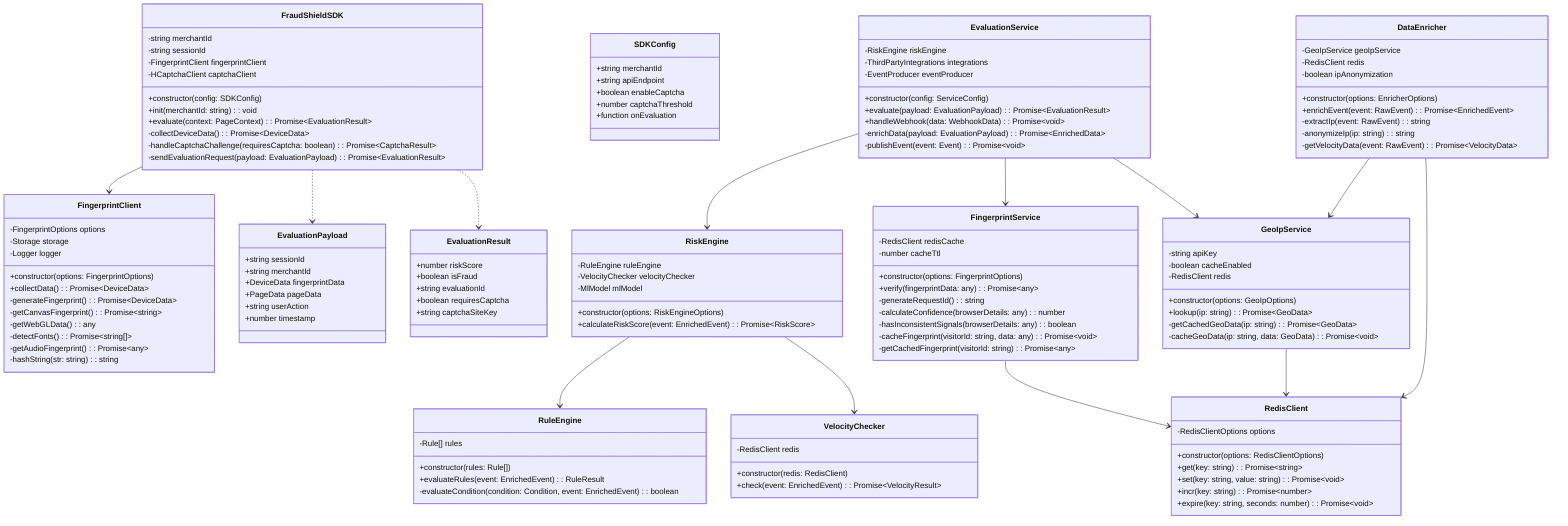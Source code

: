 classDiagram
    class FraudShieldSDK {
        -string merchantId
        -string sessionId
        -FingerprintClient fingerprintClient
        -HCaptchaClient captchaClient
        +constructor(config: SDKConfig)
        +init(merchantId: string): void
        +evaluate(context: PageContext): Promise~EvaluationResult~
        -collectDeviceData(): Promise~DeviceData~
        -handleCaptchaChallenge(requiresCaptcha: boolean): Promise~CaptchaResult~
        -sendEvaluationRequest(payload: EvaluationPayload): Promise~EvaluationResult~
    }
    
    class FingerprintClient {
        -FingerprintOptions options
        -Storage storage
        -Logger logger
        +constructor(options: FingerprintOptions)
        +collectData(): Promise~DeviceData~
        -generateFingerprint(): Promise~DeviceData~
        -getCanvasFingerprint(): Promise~string~
        -getWebGLData(): any
        -detectFonts(): Promise~string[]~
        -getAudioFingerprint(): Promise~any~
        -hashString(str: string): string
    }
    
    class SDKConfig {
        +string merchantId
        +string apiEndpoint
        +boolean enableCaptcha
        +number captchaThreshold
        +function onEvaluation
    }
    
    class EvaluationPayload {
        +string sessionId
        +string merchantId
        +DeviceData fingerprintData
        +PageData pageData
        +string userAction
        +number timestamp
    }
    
    class EvaluationResult {
        +number riskScore
        +boolean isFraud
        +string evaluationId
        +boolean requiresCaptcha
        +string captchaSiteKey
    }
    
    class EvaluationService {
        -RiskEngine riskEngine
        -ThirdPartyIntegrations integrations
        -EventProducer eventProducer
        +constructor(config: ServiceConfig)
        +evaluate(payload: EvaluationPayload): Promise~EvaluationResult~
        +handleWebhook(data: WebhookData): Promise~void~
        -enrichData(payload: EvaluationPayload): Promise~EnrichedData~
        -publishEvent(event: Event): Promise~void~
    }
    
    class FingerprintService {
        -RedisClient redisCache
        -number cacheTtl
        +constructor(options: FingerprintOptions)
        +verify(fingerprintData: any): Promise~any~
        -generateRequestId(): string
        -calculateConfidence(browserDetails: any): number
        -hasInconsistentSignals(browserDetails: any): boolean
        -cacheFingerprint(visitorId: string, data: any): Promise~void~
        -getCachedFingerprint(visitorId: string): Promise~any~
    }
    
    class RiskEngine {
        -RuleEngine ruleEngine
        -VelocityChecker velocityChecker
        -MlModel mlModel
        +constructor(options: RiskEngineOptions)
        +calculateRiskScore(event: EnrichedEvent): Promise~RiskScore~
    }
    
    class RuleEngine {
        -Rule[] rules
        +constructor(rules: Rule[])
        +evaluateRules(event: EnrichedEvent): RuleResult
        -evaluateCondition(condition: Condition, event: EnrichedEvent): boolean
    }
    
    class VelocityChecker {
        -RedisClient redis
        +constructor(redis: RedisClient)
        +check(event: EnrichedEvent): Promise~VelocityResult~
    }
    
    class RedisClient {
        -RedisClientOptions options
        +constructor(options: RedisClientOptions)
        +get(key: string): Promise~string~
        +set(key: string, value: string): Promise~void~
        +incr(key: string): Promise~number~
        +expire(key: string, seconds: number): Promise~void~
    }
    
    class GeoIpService {
        -string apiKey
        -boolean cacheEnabled
        -RedisClient redis
        +constructor(options: GeoIpOptions)
        +lookup(ip: string): Promise~GeoData~
        -getCachedGeoData(ip: string): Promise~GeoData~
        -cacheGeoData(ip: string, data: GeoData): Promise~void~
    }
    
    class DataEnricher {
        -GeoIpService geoIpService
        -RedisClient redis
        -boolean ipAnonymization
        +constructor(options: EnricherOptions)
        +enrichEvent(event: RawEvent): Promise~EnrichedEvent~
        -extractIp(event: RawEvent): string
        -anonymizeIp(ip: string): string
        -getVelocityData(event: RawEvent): Promise~VelocityData~
    }
    
    FraudShieldSDK --> FingerprintClient
    FraudShieldSDK ..> EvaluationPayload
    FraudShieldSDK ..> EvaluationResult
    EvaluationService --> RiskEngine
    EvaluationService --> FingerprintService
    EvaluationService --> GeoIpService
    RiskEngine --> RuleEngine
    RiskEngine --> VelocityChecker
    DataEnricher --> GeoIpService
    DataEnricher --> RedisClient
    FingerprintService --> RedisClient
    GeoIpService --> RedisClient
